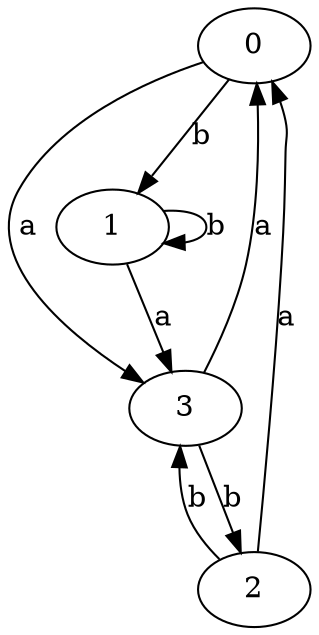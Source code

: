 digraph {
 ranksep=0.5;
 d2tdocpreamble = "\usetikzlibrary{automata}";
 d2tfigpreamble = "\tikzstyle{every state}= [ draw=blue!50,very thick,fill=blue!20]  \tikzstyle{auto}= [fill=white]";
 node [style="state"];
 edge [lblstyle="auto",topath="bend right", len=4  ]
  "0" [label="0",style = "state, accepting"];
  "1" [label="1",];
  "2" [label="2",];
  "3" [label="3",style = "state, initial"];
  "0" -> "1" [label="b"];
  "0" -> "3" [label="a"];
  "1" -> "1" [label="b",topath="loop above"];
  "1" -> "3" [label="a"];
  "2" -> "0" [label="a"];
  "2" -> "3" [label="b"];
  "3" -> "0" [label="a"];
  "3" -> "2" [label="b"];
}